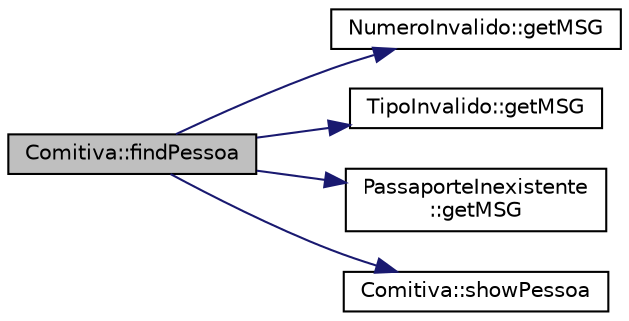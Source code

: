 digraph "Comitiva::findPessoa"
{
 // LATEX_PDF_SIZE
  edge [fontname="Helvetica",fontsize="10",labelfontname="Helvetica",labelfontsize="10"];
  node [fontname="Helvetica",fontsize="10",shape=record];
  rankdir="LR";
  Node1 [label="Comitiva::findPessoa",height=0.2,width=0.4,color="black", fillcolor="grey75", style="filled", fontcolor="black",tooltip="Procura no vetor \"pessoas\" uma pessoa pelo numero de passaporte."];
  Node1 -> Node2 [color="midnightblue",fontsize="10",style="solid",fontname="Helvetica"];
  Node2 [label="NumeroInvalido::getMSG",height=0.2,width=0.4,color="black", fillcolor="white", style="filled",URL="$class_numero_invalido.html#a5c448d3329c6ac238680652aeeaef4c7",tooltip="Esta função retorna a mensagem de erro de número inválido."];
  Node1 -> Node3 [color="midnightblue",fontsize="10",style="solid",fontname="Helvetica"];
  Node3 [label="TipoInvalido::getMSG",height=0.2,width=0.4,color="black", fillcolor="white", style="filled",URL="$class_tipo_invalido.html#a2ab2856e2ba29b748798c49216ce0242",tooltip="Esta função retorna a mensagem de erro de tipo inválido."];
  Node1 -> Node4 [color="midnightblue",fontsize="10",style="solid",fontname="Helvetica"];
  Node4 [label="PassaporteInexistente\l::getMSG",height=0.2,width=0.4,color="black", fillcolor="white", style="filled",URL="$class_passaporte_inexistente.html#ad7979791a4d7344befa52c364497f3eb",tooltip="Esta função retorna a mensagem de erro de passaporte inexistente."];
  Node1 -> Node5 [color="midnightblue",fontsize="10",style="solid",fontname="Helvetica"];
  Node5 [label="Comitiva::showPessoa",height=0.2,width=0.4,color="black", fillcolor="white", style="filled",URL="$class_comitiva.html#af80448a1261864109d737dce828bd29f",tooltip="Imprime toda a informação detalhada de um vetor passado como argumento."];
}
